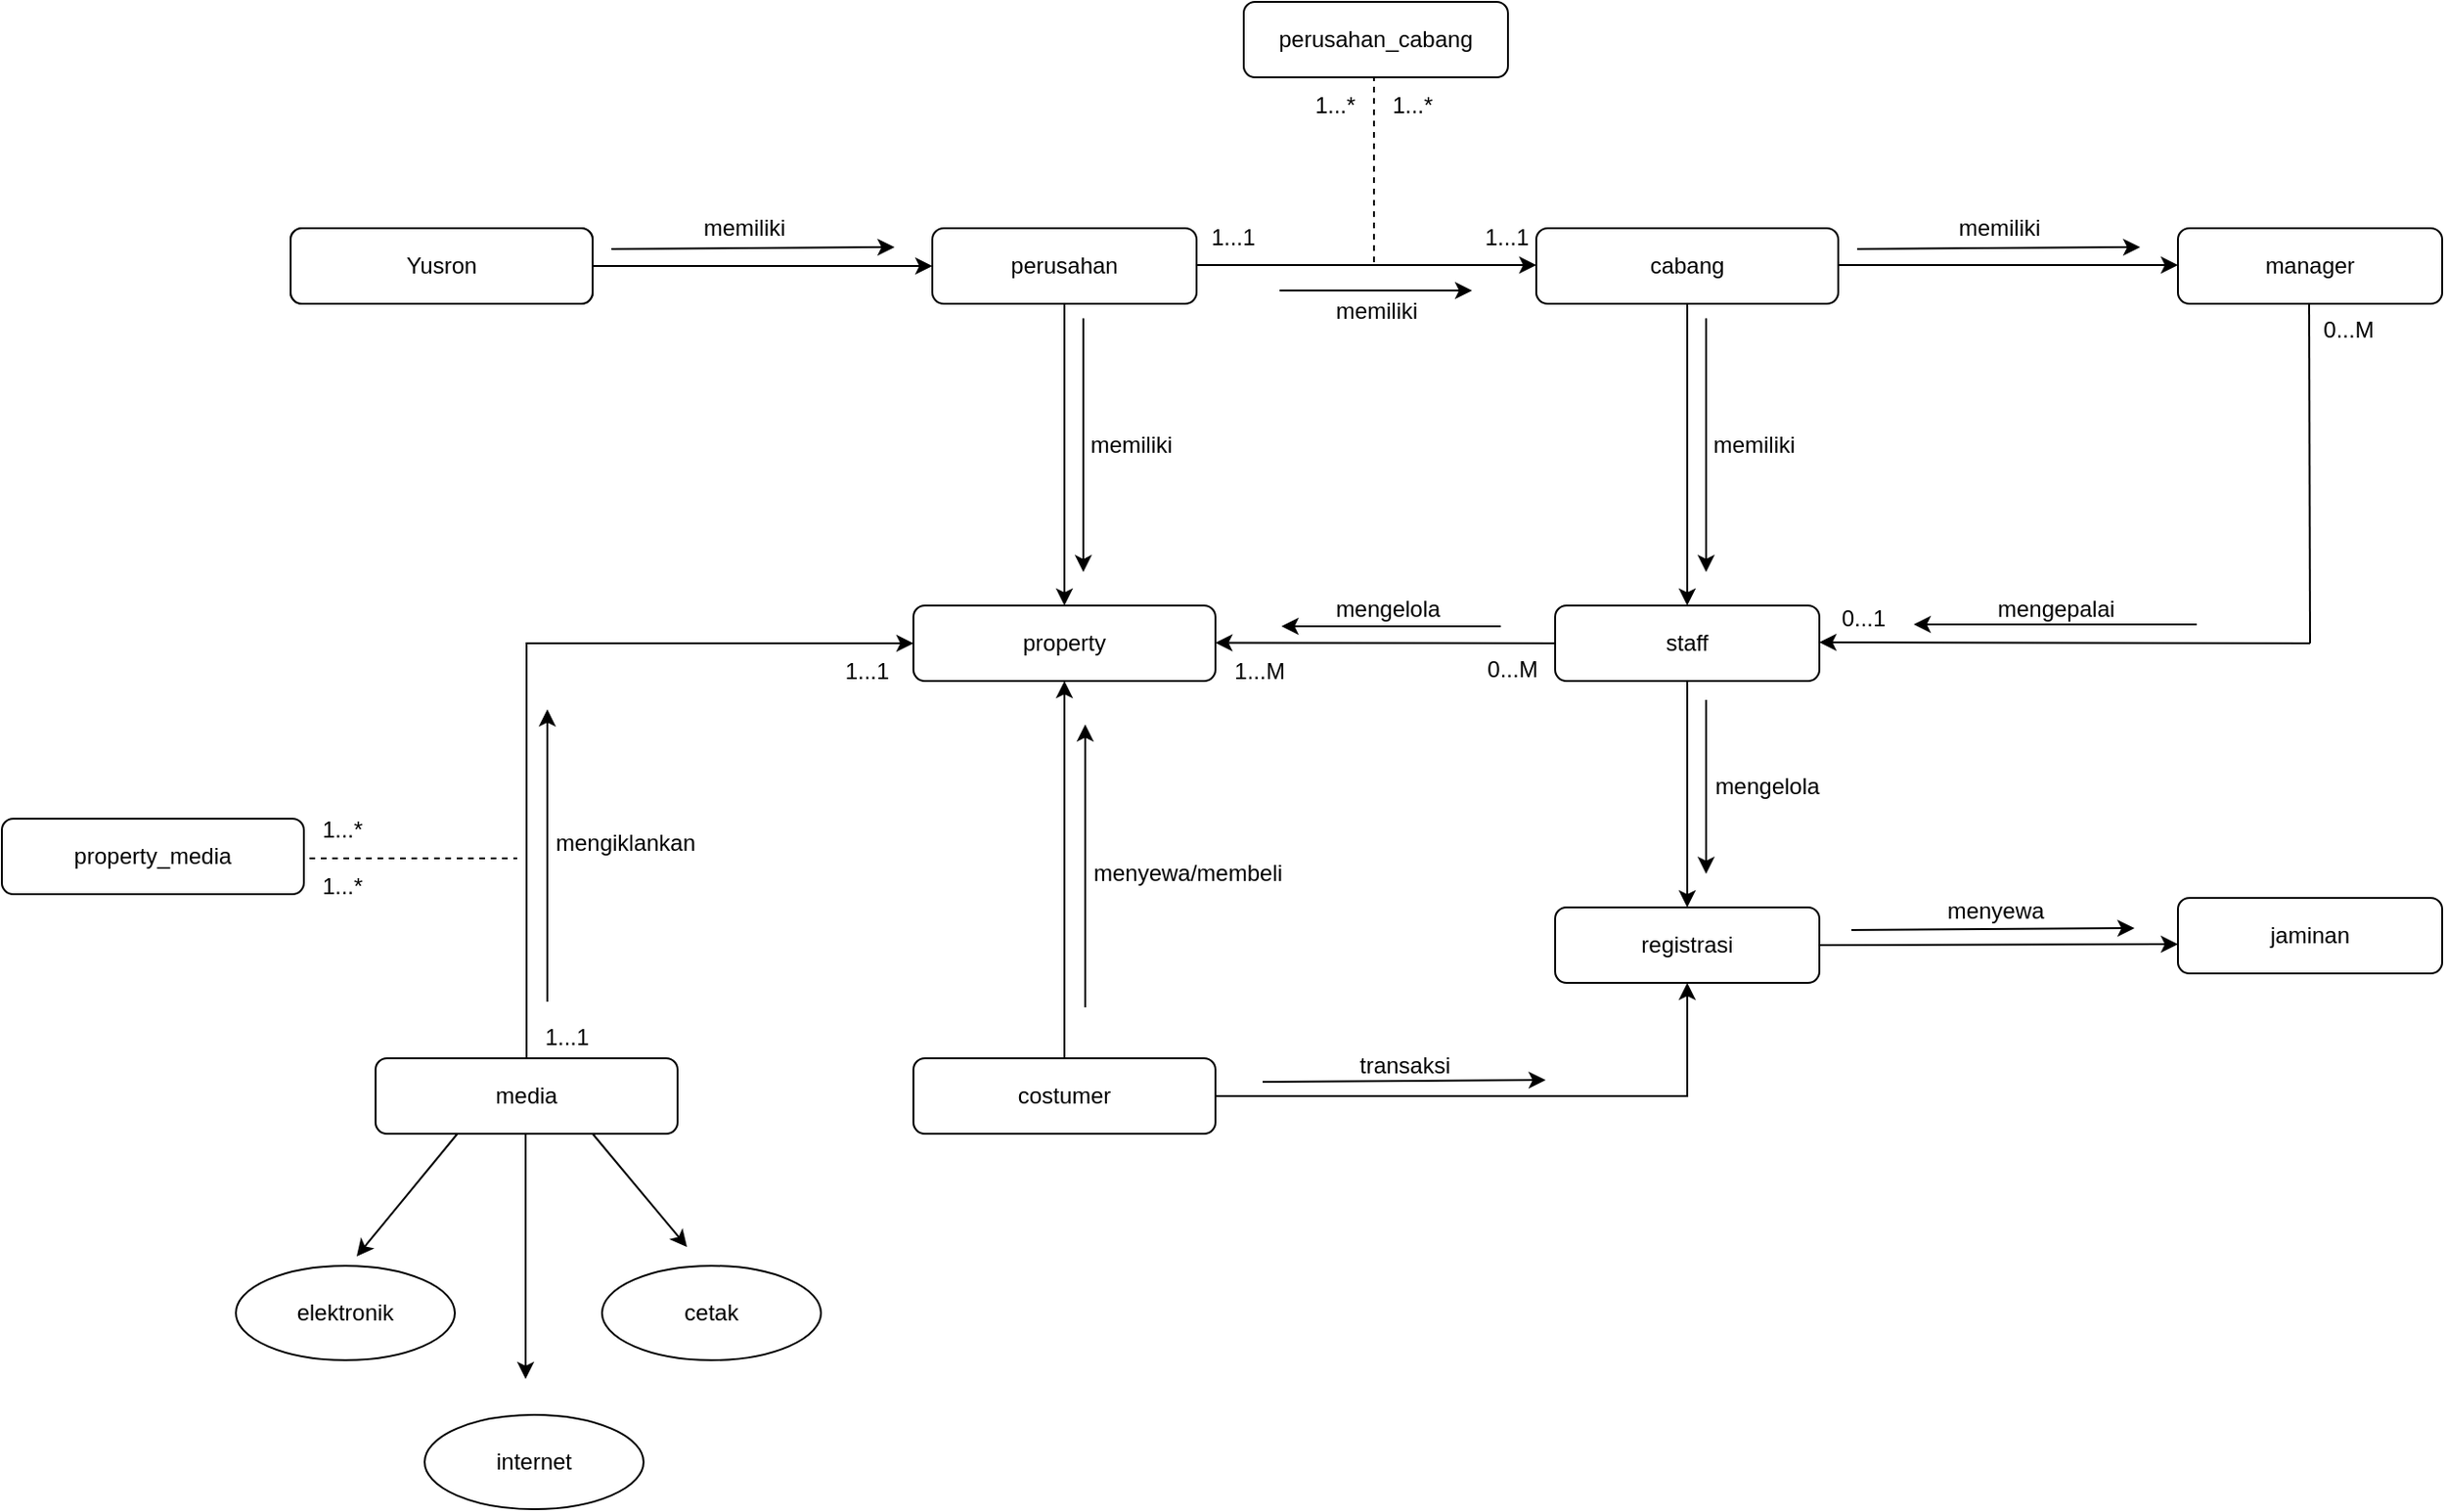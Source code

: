 <mxfile version="21.0.6" type="github">
  <diagram name="Page-1" id="NfiXUJc8mGAJxhe5oF6O">
    <mxGraphModel dx="1435" dy="902" grid="1" gridSize="10" guides="1" tooltips="1" connect="1" arrows="1" fold="1" page="0" pageScale="1" pageWidth="827" pageHeight="1169" math="0" shadow="0">
      <root>
        <mxCell id="0" />
        <mxCell id="1" parent="0" />
        <mxCell id="bO_UOVRKK739ylqkNJcy-105" value="" style="endArrow=classic;html=1;rounded=0;" parent="1" edge="1">
          <mxGeometry width="50" height="50" relative="1" as="geometry">
            <mxPoint x="170" y="518" as="sourcePoint" />
            <mxPoint x="115" y="585" as="targetPoint" />
          </mxGeometry>
        </mxCell>
        <mxCell id="bO_UOVRKK739ylqkNJcy-1" value="Yusron" style="rounded=1;whiteSpace=wrap;html=1;strokeColor=#000000;" parent="1" vertex="1">
          <mxGeometry x="80" y="40" width="160" height="40" as="geometry" />
        </mxCell>
        <mxCell id="bO_UOVRKK739ylqkNJcy-4" value="" style="endArrow=classic;html=1;rounded=0;exitX=0.429;exitY=1.033;exitDx=0;exitDy=0;exitPerimeter=0;" parent="1" edge="1">
          <mxGeometry width="50" height="50" relative="1" as="geometry">
            <mxPoint x="250.0" y="50.99" as="sourcePoint" />
            <mxPoint x="400" y="50" as="targetPoint" />
          </mxGeometry>
        </mxCell>
        <mxCell id="bO_UOVRKK739ylqkNJcy-24" style="edgeStyle=orthogonalEdgeStyle;rounded=0;orthogonalLoop=1;jettySize=auto;html=1;exitX=1;exitY=0.5;exitDx=0;exitDy=0;entryX=0;entryY=0.5;entryDx=0;entryDy=0;" parent="1" source="bO_UOVRKK739ylqkNJcy-9" target="bO_UOVRKK739ylqkNJcy-23" edge="1">
          <mxGeometry relative="1" as="geometry" />
        </mxCell>
        <mxCell id="bO_UOVRKK739ylqkNJcy-9" value="Yusron" style="rounded=1;whiteSpace=wrap;html=1;strokeColor=#000000;" parent="1" vertex="1">
          <mxGeometry x="80" y="40" width="160" height="40" as="geometry" />
        </mxCell>
        <mxCell id="bO_UOVRKK739ylqkNJcy-32" style="edgeStyle=orthogonalEdgeStyle;rounded=0;orthogonalLoop=1;jettySize=auto;html=1;exitX=0.5;exitY=1;exitDx=0;exitDy=0;entryX=0.5;entryY=0;entryDx=0;entryDy=0;" parent="1" source="bO_UOVRKK739ylqkNJcy-13" target="bO_UOVRKK739ylqkNJcy-34" edge="1">
          <mxGeometry relative="1" as="geometry">
            <mxPoint x="820" y="230" as="targetPoint" />
          </mxGeometry>
        </mxCell>
        <mxCell id="bO_UOVRKK739ylqkNJcy-13" value="cabang" style="rounded=1;whiteSpace=wrap;html=1;strokeColor=#000000;" parent="1" vertex="1">
          <mxGeometry x="740" y="40" width="160" height="40" as="geometry" />
        </mxCell>
        <mxCell id="bO_UOVRKK739ylqkNJcy-26" style="edgeStyle=orthogonalEdgeStyle;rounded=0;orthogonalLoop=1;jettySize=auto;html=1;exitX=0.5;exitY=1;exitDx=0;exitDy=0;" parent="1" source="bO_UOVRKK739ylqkNJcy-23" edge="1">
          <mxGeometry relative="1" as="geometry">
            <mxPoint x="490" y="240" as="targetPoint" />
          </mxGeometry>
        </mxCell>
        <mxCell id="bO_UOVRKK739ylqkNJcy-23" value="perusahan" style="rounded=1;whiteSpace=wrap;html=1;" parent="1" vertex="1">
          <mxGeometry x="420" y="40" width="140" height="40" as="geometry" />
        </mxCell>
        <mxCell id="bO_UOVRKK739ylqkNJcy-25" value="memiliki" style="text;html=1;align=center;verticalAlign=middle;resizable=0;points=[];autosize=1;strokeColor=none;fillColor=none;" parent="1" vertex="1">
          <mxGeometry x="285" y="25" width="70" height="30" as="geometry" />
        </mxCell>
        <mxCell id="bO_UOVRKK739ylqkNJcy-27" value="property" style="rounded=1;whiteSpace=wrap;html=1;strokeColor=#000000;" parent="1" vertex="1">
          <mxGeometry x="410" y="240" width="160" height="40" as="geometry" />
        </mxCell>
        <mxCell id="bO_UOVRKK739ylqkNJcy-28" value="memiliki" style="text;html=1;align=center;verticalAlign=middle;resizable=0;points=[];autosize=1;strokeColor=none;fillColor=none;" parent="1" vertex="1">
          <mxGeometry x="490" y="140" width="70" height="30" as="geometry" />
        </mxCell>
        <mxCell id="bO_UOVRKK739ylqkNJcy-29" style="edgeStyle=orthogonalEdgeStyle;rounded=0;orthogonalLoop=1;jettySize=auto;html=1;exitX=1;exitY=0.5;exitDx=0;exitDy=0;entryX=0;entryY=0.5;entryDx=0;entryDy=0;" parent="1" edge="1">
          <mxGeometry relative="1" as="geometry">
            <mxPoint x="560" y="59.5" as="sourcePoint" />
            <mxPoint x="740" y="59.5" as="targetPoint" />
          </mxGeometry>
        </mxCell>
        <mxCell id="bO_UOVRKK739ylqkNJcy-30" value="memiliki" style="text;html=1;align=center;verticalAlign=middle;resizable=0;points=[];autosize=1;strokeColor=none;fillColor=none;" parent="1" vertex="1">
          <mxGeometry x="620" y="69" width="70" height="30" as="geometry" />
        </mxCell>
        <mxCell id="bO_UOVRKK739ylqkNJcy-31" value="" style="endArrow=classic;html=1;rounded=0;" parent="1" edge="1">
          <mxGeometry width="50" height="50" relative="1" as="geometry">
            <mxPoint x="604" y="73" as="sourcePoint" />
            <mxPoint x="706" y="73" as="targetPoint" />
          </mxGeometry>
        </mxCell>
        <mxCell id="bO_UOVRKK739ylqkNJcy-79" style="edgeStyle=orthogonalEdgeStyle;rounded=0;orthogonalLoop=1;jettySize=auto;html=1;exitX=0.5;exitY=1;exitDx=0;exitDy=0;" parent="1" source="bO_UOVRKK739ylqkNJcy-34" edge="1">
          <mxGeometry relative="1" as="geometry">
            <mxPoint x="820" y="400" as="targetPoint" />
          </mxGeometry>
        </mxCell>
        <mxCell id="bO_UOVRKK739ylqkNJcy-34" value="staff" style="rounded=1;whiteSpace=wrap;html=1;" parent="1" vertex="1">
          <mxGeometry x="750" y="240" width="140" height="40" as="geometry" />
        </mxCell>
        <mxCell id="bO_UOVRKK739ylqkNJcy-36" value="memiliki" style="text;html=1;align=center;verticalAlign=middle;resizable=0;points=[];autosize=1;strokeColor=none;fillColor=none;" parent="1" vertex="1">
          <mxGeometry x="820" y="140" width="70" height="30" as="geometry" />
        </mxCell>
        <mxCell id="bO_UOVRKK739ylqkNJcy-38" value="manager" style="rounded=1;whiteSpace=wrap;html=1;" parent="1" vertex="1">
          <mxGeometry x="1080" y="40" width="140" height="40" as="geometry" />
        </mxCell>
        <mxCell id="bO_UOVRKK739ylqkNJcy-39" style="edgeStyle=orthogonalEdgeStyle;rounded=0;orthogonalLoop=1;jettySize=auto;html=1;exitX=1;exitY=0.5;exitDx=0;exitDy=0;entryX=0;entryY=0.5;entryDx=0;entryDy=0;" parent="1" edge="1">
          <mxGeometry relative="1" as="geometry">
            <mxPoint x="900" y="59.5" as="sourcePoint" />
            <mxPoint x="1080" y="59.5" as="targetPoint" />
          </mxGeometry>
        </mxCell>
        <mxCell id="bO_UOVRKK739ylqkNJcy-40" value="" style="endArrow=classic;html=1;rounded=0;exitX=0.429;exitY=1.033;exitDx=0;exitDy=0;exitPerimeter=0;" parent="1" edge="1">
          <mxGeometry width="50" height="50" relative="1" as="geometry">
            <mxPoint x="500" y="87.75" as="sourcePoint" />
            <mxPoint x="500" y="222.26" as="targetPoint" />
          </mxGeometry>
        </mxCell>
        <mxCell id="bO_UOVRKK739ylqkNJcy-41" value="" style="endArrow=classic;html=1;rounded=0;exitX=0.429;exitY=1.033;exitDx=0;exitDy=0;exitPerimeter=0;" parent="1" edge="1">
          <mxGeometry width="50" height="50" relative="1" as="geometry">
            <mxPoint x="830" y="87.74" as="sourcePoint" />
            <mxPoint x="830" y="222.25" as="targetPoint" />
          </mxGeometry>
        </mxCell>
        <mxCell id="bO_UOVRKK739ylqkNJcy-42" value="" style="endArrow=classic;html=1;rounded=0;exitX=0.429;exitY=1.033;exitDx=0;exitDy=0;exitPerimeter=0;" parent="1" edge="1">
          <mxGeometry width="50" height="50" relative="1" as="geometry">
            <mxPoint x="910" y="50.99" as="sourcePoint" />
            <mxPoint x="1060" y="50" as="targetPoint" />
          </mxGeometry>
        </mxCell>
        <mxCell id="bO_UOVRKK739ylqkNJcy-43" value="memiliki" style="text;html=1;align=center;verticalAlign=middle;resizable=0;points=[];autosize=1;strokeColor=none;fillColor=none;" parent="1" vertex="1">
          <mxGeometry x="950" y="25" width="70" height="30" as="geometry" />
        </mxCell>
        <mxCell id="bO_UOVRKK739ylqkNJcy-46" value="" style="endArrow=classic;html=1;rounded=0;" parent="1" edge="1">
          <mxGeometry width="50" height="50" relative="1" as="geometry">
            <mxPoint x="1150" y="260" as="sourcePoint" />
            <mxPoint x="890" y="259.5" as="targetPoint" />
          </mxGeometry>
        </mxCell>
        <mxCell id="bO_UOVRKK739ylqkNJcy-49" value="" style="endArrow=none;html=1;rounded=0;" parent="1" edge="1">
          <mxGeometry width="50" height="50" relative="1" as="geometry">
            <mxPoint x="1150" y="260" as="sourcePoint" />
            <mxPoint x="1149.5" y="80" as="targetPoint" />
          </mxGeometry>
        </mxCell>
        <mxCell id="bO_UOVRKK739ylqkNJcy-52" value="mengepalai" style="text;html=1;align=center;verticalAlign=middle;resizable=0;points=[];autosize=1;strokeColor=none;fillColor=none;" parent="1" vertex="1">
          <mxGeometry x="970" y="227" width="90" height="30" as="geometry" />
        </mxCell>
        <mxCell id="bO_UOVRKK739ylqkNJcy-57" value="" style="endArrow=classic;html=1;rounded=0;" parent="1" edge="1">
          <mxGeometry width="50" height="50" relative="1" as="geometry">
            <mxPoint x="750" y="260" as="sourcePoint" />
            <mxPoint x="570" y="259.76" as="targetPoint" />
          </mxGeometry>
        </mxCell>
        <mxCell id="bO_UOVRKK739ylqkNJcy-58" value="" style="endArrow=classic;html=1;rounded=0;exitX=1.065;exitY=0.798;exitDx=0;exitDy=0;exitPerimeter=0;" parent="1" edge="1">
          <mxGeometry width="50" height="50" relative="1" as="geometry">
            <mxPoint x="721.2" y="250.94" as="sourcePoint" />
            <mxPoint x="605" y="251" as="targetPoint" />
          </mxGeometry>
        </mxCell>
        <mxCell id="bO_UOVRKK739ylqkNJcy-59" value="mengelola" style="text;html=1;align=center;verticalAlign=middle;resizable=0;points=[];autosize=1;strokeColor=none;fillColor=none;" parent="1" vertex="1">
          <mxGeometry x="621" y="227" width="80" height="30" as="geometry" />
        </mxCell>
        <mxCell id="bO_UOVRKK739ylqkNJcy-61" value="" style="endArrow=classic;html=1;rounded=0;" parent="1" edge="1">
          <mxGeometry width="50" height="50" relative="1" as="geometry">
            <mxPoint x="1090" y="250" as="sourcePoint" />
            <mxPoint x="940" y="250" as="targetPoint" />
          </mxGeometry>
        </mxCell>
        <mxCell id="bO_UOVRKK739ylqkNJcy-81" style="edgeStyle=orthogonalEdgeStyle;rounded=0;orthogonalLoop=1;jettySize=auto;html=1;exitX=1;exitY=0.5;exitDx=0;exitDy=0;entryX=0.5;entryY=1;entryDx=0;entryDy=0;" parent="1" source="bO_UOVRKK739ylqkNJcy-63" target="bO_UOVRKK739ylqkNJcy-80" edge="1">
          <mxGeometry relative="1" as="geometry">
            <mxPoint x="820" y="450" as="targetPoint" />
          </mxGeometry>
        </mxCell>
        <mxCell id="bO_UOVRKK739ylqkNJcy-99" style="edgeStyle=orthogonalEdgeStyle;rounded=0;orthogonalLoop=1;jettySize=auto;html=1;exitX=0.5;exitY=0;exitDx=0;exitDy=0;entryX=0.5;entryY=1;entryDx=0;entryDy=0;" parent="1" source="bO_UOVRKK739ylqkNJcy-63" target="bO_UOVRKK739ylqkNJcy-27" edge="1">
          <mxGeometry relative="1" as="geometry" />
        </mxCell>
        <mxCell id="bO_UOVRKK739ylqkNJcy-63" value="costumer" style="rounded=1;whiteSpace=wrap;html=1;strokeColor=#000000;" parent="1" vertex="1">
          <mxGeometry x="410" y="480" width="160" height="40" as="geometry" />
        </mxCell>
        <mxCell id="bO_UOVRKK739ylqkNJcy-65" value="menyewa/membeli" style="text;html=1;align=center;verticalAlign=middle;resizable=0;points=[];autosize=1;strokeColor=none;fillColor=none;" parent="1" vertex="1">
          <mxGeometry x="495" y="367" width="120" height="30" as="geometry" />
        </mxCell>
        <mxCell id="bO_UOVRKK739ylqkNJcy-80" value="registrasi" style="rounded=1;whiteSpace=wrap;html=1;" parent="1" vertex="1">
          <mxGeometry x="750" y="400" width="140" height="40" as="geometry" />
        </mxCell>
        <mxCell id="bO_UOVRKK739ylqkNJcy-83" value="" style="endArrow=classic;html=1;rounded=0;" parent="1" edge="1">
          <mxGeometry width="50" height="50" relative="1" as="geometry">
            <mxPoint x="830" y="290" as="sourcePoint" />
            <mxPoint x="830" y="382.25" as="targetPoint" />
          </mxGeometry>
        </mxCell>
        <mxCell id="bO_UOVRKK739ylqkNJcy-84" value="mengelola" style="text;html=1;align=center;verticalAlign=middle;resizable=0;points=[];autosize=1;strokeColor=none;fillColor=none;" parent="1" vertex="1">
          <mxGeometry x="822" y="321" width="80" height="30" as="geometry" />
        </mxCell>
        <mxCell id="bO_UOVRKK739ylqkNJcy-85" value="transaksi" style="text;html=1;align=center;verticalAlign=middle;resizable=0;points=[];autosize=1;strokeColor=none;fillColor=none;" parent="1" vertex="1">
          <mxGeometry x="635" y="469" width="70" height="30" as="geometry" />
        </mxCell>
        <mxCell id="bO_UOVRKK739ylqkNJcy-86" value="" style="endArrow=classic;html=1;rounded=0;exitX=0.429;exitY=1.033;exitDx=0;exitDy=0;exitPerimeter=0;" parent="1" edge="1">
          <mxGeometry width="50" height="50" relative="1" as="geometry">
            <mxPoint x="595" y="492.49" as="sourcePoint" />
            <mxPoint x="745" y="491.5" as="targetPoint" />
          </mxGeometry>
        </mxCell>
        <mxCell id="bO_UOVRKK739ylqkNJcy-88" value="jaminan" style="rounded=1;whiteSpace=wrap;html=1;" parent="1" vertex="1">
          <mxGeometry x="1080" y="395" width="140" height="40" as="geometry" />
        </mxCell>
        <mxCell id="bO_UOVRKK739ylqkNJcy-89" style="edgeStyle=orthogonalEdgeStyle;rounded=0;orthogonalLoop=1;jettySize=auto;html=1;exitX=1;exitY=0.5;exitDx=0;exitDy=0;entryX=0;entryY=0.5;entryDx=0;entryDy=0;" parent="1" source="bO_UOVRKK739ylqkNJcy-80" edge="1">
          <mxGeometry relative="1" as="geometry">
            <mxPoint x="900" y="419.5" as="sourcePoint" />
            <mxPoint x="1080" y="419.5" as="targetPoint" />
          </mxGeometry>
        </mxCell>
        <mxCell id="bO_UOVRKK739ylqkNJcy-90" value="" style="endArrow=classic;html=1;rounded=0;exitX=0.429;exitY=1.033;exitDx=0;exitDy=0;exitPerimeter=0;" parent="1" edge="1">
          <mxGeometry width="50" height="50" relative="1" as="geometry">
            <mxPoint x="907" y="411.99" as="sourcePoint" />
            <mxPoint x="1057" y="411" as="targetPoint" />
          </mxGeometry>
        </mxCell>
        <mxCell id="bO_UOVRKK739ylqkNJcy-91" value="menyewa" style="text;html=1;align=center;verticalAlign=middle;resizable=0;points=[];autosize=1;strokeColor=none;fillColor=none;" parent="1" vertex="1">
          <mxGeometry x="948" y="387" width="70" height="30" as="geometry" />
        </mxCell>
        <mxCell id="bO_UOVRKK739ylqkNJcy-98" style="edgeStyle=orthogonalEdgeStyle;rounded=0;orthogonalLoop=1;jettySize=auto;html=1;exitX=0.5;exitY=0;exitDx=0;exitDy=0;entryX=0;entryY=0.5;entryDx=0;entryDy=0;" parent="1" source="bO_UOVRKK739ylqkNJcy-94" target="bO_UOVRKK739ylqkNJcy-27" edge="1">
          <mxGeometry relative="1" as="geometry" />
        </mxCell>
        <mxCell id="bO_UOVRKK739ylqkNJcy-94" value="media" style="rounded=1;whiteSpace=wrap;html=1;strokeColor=#000000;" parent="1" vertex="1">
          <mxGeometry x="125" y="480" width="160" height="40" as="geometry" />
        </mxCell>
        <mxCell id="bO_UOVRKK739ylqkNJcy-95" value="" style="endArrow=classic;html=1;rounded=0;" parent="1" edge="1">
          <mxGeometry width="50" height="50" relative="1" as="geometry">
            <mxPoint x="216" y="450" as="sourcePoint" />
            <mxPoint x="216" y="295" as="targetPoint" />
          </mxGeometry>
        </mxCell>
        <mxCell id="bO_UOVRKK739ylqkNJcy-96" value="mengiklankan" style="text;html=1;align=center;verticalAlign=middle;resizable=0;points=[];autosize=1;strokeColor=none;fillColor=none;" parent="1" vertex="1">
          <mxGeometry x="207" y="351" width="100" height="30" as="geometry" />
        </mxCell>
        <mxCell id="bO_UOVRKK739ylqkNJcy-100" value="" style="endArrow=classic;html=1;rounded=0;" parent="1" edge="1">
          <mxGeometry width="50" height="50" relative="1" as="geometry">
            <mxPoint x="501" y="453" as="sourcePoint" />
            <mxPoint x="501" y="303" as="targetPoint" />
          </mxGeometry>
        </mxCell>
        <mxCell id="bO_UOVRKK739ylqkNJcy-101" value="" style="endArrow=classic;html=1;rounded=0;" parent="1" edge="1">
          <mxGeometry width="50" height="50" relative="1" as="geometry">
            <mxPoint x="204.5" y="520" as="sourcePoint" />
            <mxPoint x="204.5" y="650" as="targetPoint" />
          </mxGeometry>
        </mxCell>
        <mxCell id="bO_UOVRKK739ylqkNJcy-102" value="cetak" style="ellipse;whiteSpace=wrap;html=1;" parent="1" vertex="1">
          <mxGeometry x="245" y="590" width="116" height="50" as="geometry" />
        </mxCell>
        <mxCell id="bO_UOVRKK739ylqkNJcy-103" value="" style="endArrow=classic;html=1;rounded=0;" parent="1" edge="1">
          <mxGeometry width="50" height="50" relative="1" as="geometry">
            <mxPoint x="240" y="520" as="sourcePoint" />
            <mxPoint x="290" y="580" as="targetPoint" />
          </mxGeometry>
        </mxCell>
        <mxCell id="bO_UOVRKK739ylqkNJcy-104" value="internet" style="ellipse;whiteSpace=wrap;html=1;" parent="1" vertex="1">
          <mxGeometry x="151" y="669" width="116" height="50" as="geometry" />
        </mxCell>
        <mxCell id="bO_UOVRKK739ylqkNJcy-106" value="elektronik" style="ellipse;whiteSpace=wrap;html=1;" parent="1" vertex="1">
          <mxGeometry x="51" y="590" width="116" height="50" as="geometry" />
        </mxCell>
        <mxCell id="AHB0NMjDgb_ywz9iSRLe-1" value="1...1" style="text;html=1;align=center;verticalAlign=middle;resizable=0;points=[];autosize=1;strokeColor=none;fillColor=none;" vertex="1" parent="1">
          <mxGeometry x="201" y="454" width="50" height="30" as="geometry" />
        </mxCell>
        <mxCell id="AHB0NMjDgb_ywz9iSRLe-3" value="1...1" style="text;html=1;align=center;verticalAlign=middle;resizable=0;points=[];autosize=1;strokeColor=none;fillColor=none;" vertex="1" parent="1">
          <mxGeometry x="360" y="260" width="50" height="30" as="geometry" />
        </mxCell>
        <mxCell id="AHB0NMjDgb_ywz9iSRLe-4" value="" style="endArrow=none;dashed=1;html=1;rounded=0;" edge="1" parent="1">
          <mxGeometry width="50" height="50" relative="1" as="geometry">
            <mxPoint x="90" y="374" as="sourcePoint" />
            <mxPoint x="200" y="374" as="targetPoint" />
          </mxGeometry>
        </mxCell>
        <mxCell id="AHB0NMjDgb_ywz9iSRLe-5" value="property_media" style="rounded=1;whiteSpace=wrap;html=1;strokeColor=#000000;" vertex="1" parent="1">
          <mxGeometry x="-73" y="353" width="160" height="40" as="geometry" />
        </mxCell>
        <mxCell id="AHB0NMjDgb_ywz9iSRLe-6" value="0...M" style="text;html=1;align=center;verticalAlign=middle;resizable=0;points=[];autosize=1;strokeColor=none;fillColor=none;" vertex="1" parent="1">
          <mxGeometry x="1145" y="79" width="50" height="30" as="geometry" />
        </mxCell>
        <mxCell id="AHB0NMjDgb_ywz9iSRLe-7" value="0...1" style="text;html=1;align=center;verticalAlign=middle;resizable=0;points=[];autosize=1;strokeColor=none;fillColor=none;" vertex="1" parent="1">
          <mxGeometry x="888" y="232" width="50" height="30" as="geometry" />
        </mxCell>
        <mxCell id="AHB0NMjDgb_ywz9iSRLe-8" value="1...M" style="text;html=1;align=center;verticalAlign=middle;resizable=0;points=[];autosize=1;strokeColor=none;fillColor=none;" vertex="1" parent="1">
          <mxGeometry x="568" y="260" width="50" height="30" as="geometry" />
        </mxCell>
        <mxCell id="AHB0NMjDgb_ywz9iSRLe-9" value="0...M" style="text;html=1;align=center;verticalAlign=middle;resizable=0;points=[];autosize=1;strokeColor=none;fillColor=none;" vertex="1" parent="1">
          <mxGeometry x="702" y="259" width="50" height="30" as="geometry" />
        </mxCell>
        <mxCell id="AHB0NMjDgb_ywz9iSRLe-10" value="1...1" style="text;html=1;align=center;verticalAlign=middle;resizable=0;points=[];autosize=1;strokeColor=none;fillColor=none;" vertex="1" parent="1">
          <mxGeometry x="554" y="30" width="50" height="30" as="geometry" />
        </mxCell>
        <mxCell id="AHB0NMjDgb_ywz9iSRLe-11" value="1...1" style="text;html=1;align=center;verticalAlign=middle;resizable=0;points=[];autosize=1;strokeColor=none;fillColor=none;" vertex="1" parent="1">
          <mxGeometry x="699" y="30" width="50" height="30" as="geometry" />
        </mxCell>
        <mxCell id="AHB0NMjDgb_ywz9iSRLe-12" value="" style="endArrow=none;dashed=1;html=1;rounded=0;" edge="1" parent="1">
          <mxGeometry width="50" height="50" relative="1" as="geometry">
            <mxPoint x="654" y="58" as="sourcePoint" />
            <mxPoint x="654" y="-40" as="targetPoint" />
          </mxGeometry>
        </mxCell>
        <mxCell id="AHB0NMjDgb_ywz9iSRLe-13" value="perusahan_cabang" style="rounded=1;whiteSpace=wrap;html=1;" vertex="1" parent="1">
          <mxGeometry x="585" y="-80" width="140" height="40" as="geometry" />
        </mxCell>
        <mxCell id="AHB0NMjDgb_ywz9iSRLe-14" value="1...*" style="text;html=1;align=center;verticalAlign=middle;resizable=0;points=[];autosize=1;strokeColor=none;fillColor=none;" vertex="1" parent="1">
          <mxGeometry x="613" y="-40" width="40" height="30" as="geometry" />
        </mxCell>
        <mxCell id="AHB0NMjDgb_ywz9iSRLe-15" value="1...*" style="text;html=1;align=center;verticalAlign=middle;resizable=0;points=[];autosize=1;strokeColor=none;fillColor=none;" vertex="1" parent="1">
          <mxGeometry x="654" y="-40" width="40" height="30" as="geometry" />
        </mxCell>
        <mxCell id="AHB0NMjDgb_ywz9iSRLe-16" value="1...*" style="text;html=1;align=center;verticalAlign=middle;resizable=0;points=[];autosize=1;strokeColor=none;fillColor=none;" vertex="1" parent="1">
          <mxGeometry x="87" y="344" width="40" height="30" as="geometry" />
        </mxCell>
        <mxCell id="AHB0NMjDgb_ywz9iSRLe-17" value="1...*" style="text;html=1;align=center;verticalAlign=middle;resizable=0;points=[];autosize=1;strokeColor=none;fillColor=none;" vertex="1" parent="1">
          <mxGeometry x="87" y="374" width="40" height="30" as="geometry" />
        </mxCell>
      </root>
    </mxGraphModel>
  </diagram>
</mxfile>
